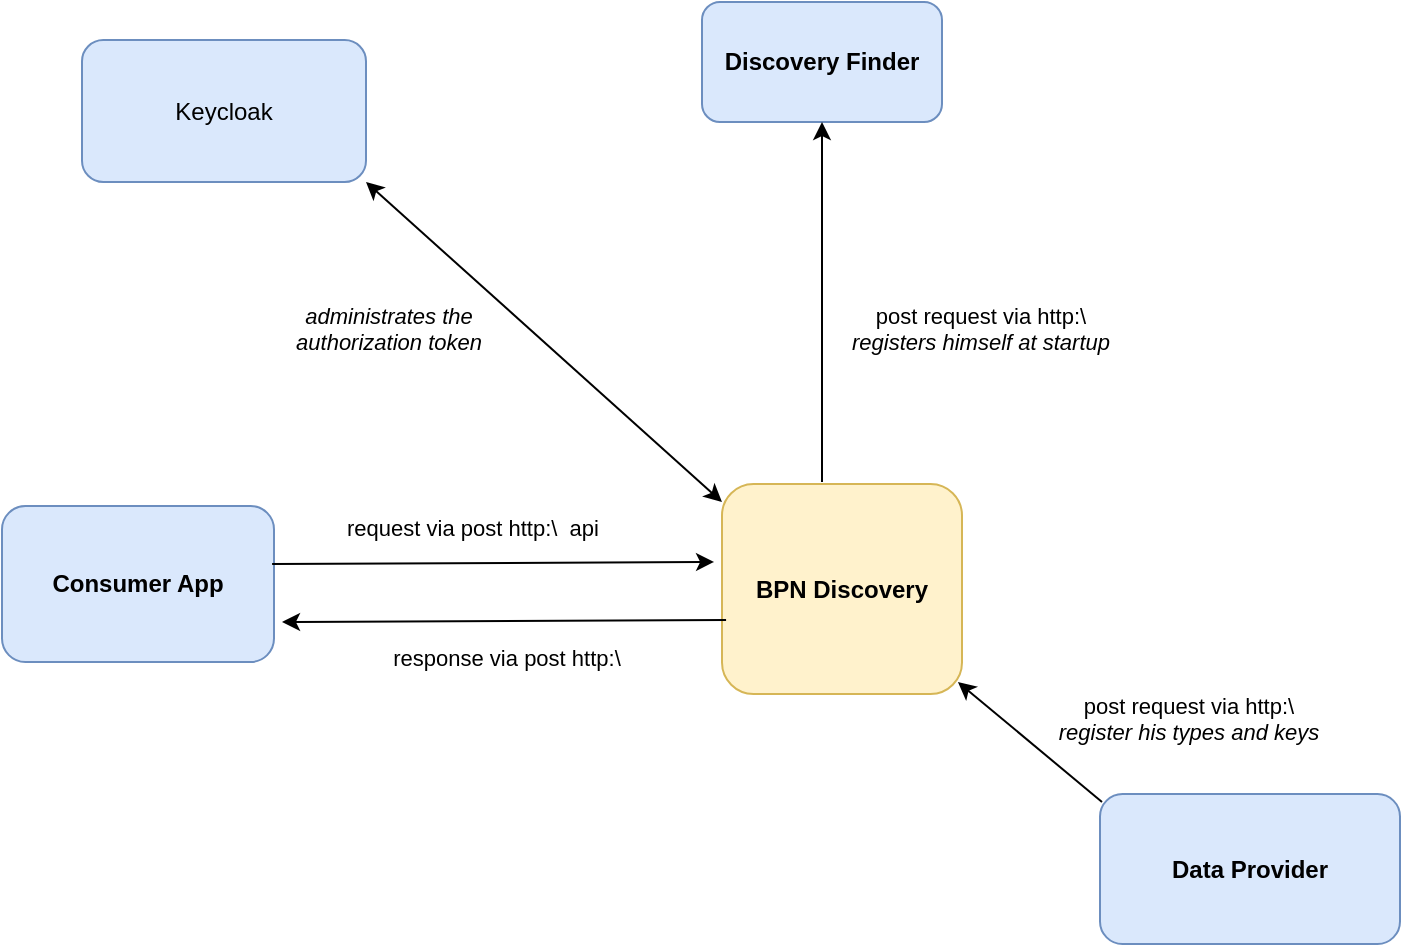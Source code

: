 <mxfile version="21.3.2" type="device">
  <diagram name="Seite-1" id="9co04QmEE0R0oi6VNs9X">
    <mxGraphModel dx="1309" dy="702" grid="1" gridSize="10" guides="1" tooltips="1" connect="1" arrows="1" fold="1" page="1" pageScale="1" pageWidth="827" pageHeight="1169" math="0" shadow="0">
      <root>
        <mxCell id="0" />
        <mxCell id="1" parent="0" />
        <mxCell id="28d11MB7t_VA5oIBtJsD-2" value="&lt;b&gt;Consumer App&lt;/b&gt;" style="rounded=1;whiteSpace=wrap;html=1;fillColor=#dae8fc;strokeColor=#6c8ebf;" parent="1" vertex="1">
          <mxGeometry x="50" y="452" width="136" height="78" as="geometry" />
        </mxCell>
        <mxCell id="28d11MB7t_VA5oIBtJsD-3" value="request via post http:\&amp;nbsp; api" style="endArrow=classic;html=1;rounded=0;entryX=-0.033;entryY=0.371;entryDx=0;entryDy=0;entryPerimeter=0;exitX=0.993;exitY=0.372;exitDx=0;exitDy=0;exitPerimeter=0;" parent="1" source="28d11MB7t_VA5oIBtJsD-2" target="28d11MB7t_VA5oIBtJsD-4" edge="1">
          <mxGeometry x="-0.095" y="18" width="50" height="50" relative="1" as="geometry">
            <mxPoint x="197" y="488" as="sourcePoint" />
            <mxPoint x="402" y="487" as="targetPoint" />
            <mxPoint as="offset" />
          </mxGeometry>
        </mxCell>
        <mxCell id="28d11MB7t_VA5oIBtJsD-4" value="&lt;b&gt;BPN Discovery&lt;/b&gt;" style="rounded=1;whiteSpace=wrap;html=1;fillColor=#fff2cc;strokeColor=#d6b656;" parent="1" vertex="1">
          <mxGeometry x="410" y="441" width="120" height="105" as="geometry" />
        </mxCell>
        <mxCell id="28d11MB7t_VA5oIBtJsD-6" value="" style="endArrow=classic;html=1;rounded=0;exitX=0.017;exitY=0.648;exitDx=0;exitDy=0;exitPerimeter=0;" parent="1" source="28d11MB7t_VA5oIBtJsD-4" edge="1">
          <mxGeometry width="50" height="50" relative="1" as="geometry">
            <mxPoint x="400" y="510" as="sourcePoint" />
            <mxPoint x="190" y="510" as="targetPoint" />
          </mxGeometry>
        </mxCell>
        <mxCell id="28d11MB7t_VA5oIBtJsD-8" value="&lt;font style=&quot;font-size: 11px;&quot;&gt;response via &lt;font style=&quot;font-size: 11px;&quot;&gt;post http:\ &lt;/font&gt;&lt;/font&gt;" style="text;html=1;align=center;verticalAlign=middle;resizable=0;points=[];autosize=1;strokeColor=none;fillColor=none;" parent="1" vertex="1">
          <mxGeometry x="232" y="513" width="140" height="30" as="geometry" />
        </mxCell>
        <mxCell id="28d11MB7t_VA5oIBtJsD-9" value="&lt;b&gt;Data Provider &lt;/b&gt;" style="rounded=1;whiteSpace=wrap;html=1;fillColor=#dae8fc;strokeColor=#6c8ebf;" parent="1" vertex="1">
          <mxGeometry x="599" y="596" width="150" height="75" as="geometry" />
        </mxCell>
        <mxCell id="28d11MB7t_VA5oIBtJsD-10" value="" style="endArrow=classic;html=1;rounded=0;entryX=0.983;entryY=0.943;entryDx=0;entryDy=0;entryPerimeter=0;" parent="1" target="28d11MB7t_VA5oIBtJsD-4" edge="1">
          <mxGeometry width="50" height="50" relative="1" as="geometry">
            <mxPoint x="600" y="600" as="sourcePoint" />
            <mxPoint x="530" y="560" as="targetPoint" />
          </mxGeometry>
        </mxCell>
        <mxCell id="28d11MB7t_VA5oIBtJsD-11" value="&lt;font style=&quot;font-size: 11px;&quot;&gt;post request via http:\&lt;/font&gt;&lt;font style=&quot;font-size: 11px;&quot;&gt;&lt;br&gt;&lt;/font&gt;&lt;div style=&quot;font-size: 11px;&quot;&gt;&lt;font style=&quot;font-size: 11px;&quot;&gt;&lt;i&gt;&lt;font style=&quot;font-size: 11px;&quot;&gt;register his types and keys&lt;/font&gt;&lt;/i&gt;&lt;/font&gt;&lt;/div&gt;" style="text;html=1;align=center;verticalAlign=middle;resizable=0;points=[];autosize=1;strokeColor=none;fillColor=none;" parent="1" vertex="1">
          <mxGeometry x="563" y="538" width="160" height="40" as="geometry" />
        </mxCell>
        <mxCell id="28d11MB7t_VA5oIBtJsD-13" value="&lt;b&gt;Discovery Finder&lt;/b&gt;" style="rounded=1;whiteSpace=wrap;html=1;fillColor=#dae8fc;strokeColor=#6c8ebf;" parent="1" vertex="1">
          <mxGeometry x="400" y="200" width="120" height="60" as="geometry" />
        </mxCell>
        <mxCell id="28d11MB7t_VA5oIBtJsD-14" value="" style="endArrow=classic;html=1;rounded=0;entryX=0.5;entryY=1;entryDx=0;entryDy=0;" parent="1" target="28d11MB7t_VA5oIBtJsD-13" edge="1">
          <mxGeometry width="50" height="50" relative="1" as="geometry">
            <mxPoint x="460" y="440" as="sourcePoint" />
            <mxPoint x="460" y="300" as="targetPoint" />
          </mxGeometry>
        </mxCell>
        <mxCell id="28d11MB7t_VA5oIBtJsD-16" value="&lt;font style=&quot;font-size: 11px;&quot;&gt;post request via http:\&lt;/font&gt;&lt;div style=&quot;font-size: 11px;&quot;&gt;&lt;font style=&quot;font-size: 11px;&quot;&gt;&lt;i&gt;registers himself at startup&lt;/i&gt;&lt;/font&gt;&lt;/div&gt;" style="text;html=1;align=center;verticalAlign=middle;resizable=0;points=[];autosize=1;strokeColor=none;fillColor=none;" parent="1" vertex="1">
          <mxGeometry x="459" y="343" width="160" height="40" as="geometry" />
        </mxCell>
        <mxCell id="9hNxl6LyJkBVafe8ajho-1" value="Keycloak" style="rounded=1;whiteSpace=wrap;html=1;fillColor=#dae8fc;strokeColor=#6c8ebf;" parent="1" vertex="1">
          <mxGeometry x="90" y="219" width="142" height="71" as="geometry" />
        </mxCell>
        <mxCell id="9hNxl6LyJkBVafe8ajho-2" value="" style="endArrow=classic;startArrow=classic;html=1;rounded=0;entryX=1;entryY=1;entryDx=0;entryDy=0;exitX=0;exitY=0.086;exitDx=0;exitDy=0;exitPerimeter=0;" parent="1" source="28d11MB7t_VA5oIBtJsD-4" target="9hNxl6LyJkBVafe8ajho-1" edge="1">
          <mxGeometry width="50" height="50" relative="1" as="geometry">
            <mxPoint x="400" y="440" as="sourcePoint" />
            <mxPoint x="440" y="430" as="targetPoint" />
          </mxGeometry>
        </mxCell>
        <mxCell id="9hNxl6LyJkBVafe8ajho-3" value="&lt;font style=&quot;font-size: 11px;&quot;&gt;&lt;i&gt;administrates the&lt;/i&gt;&lt;/font&gt;&lt;br&gt;&lt;div style=&quot;font-size: 11px;&quot;&gt;&lt;font style=&quot;font-size: 11px;&quot;&gt;&lt;i&gt;authorization token&lt;br&gt;&lt;/i&gt;&lt;/font&gt;&lt;/div&gt;" style="text;html=1;align=center;verticalAlign=middle;resizable=0;points=[];autosize=1;strokeColor=none;fillColor=none;" parent="1" vertex="1">
          <mxGeometry x="183" y="343" width="120" height="40" as="geometry" />
        </mxCell>
      </root>
    </mxGraphModel>
  </diagram>
</mxfile>
